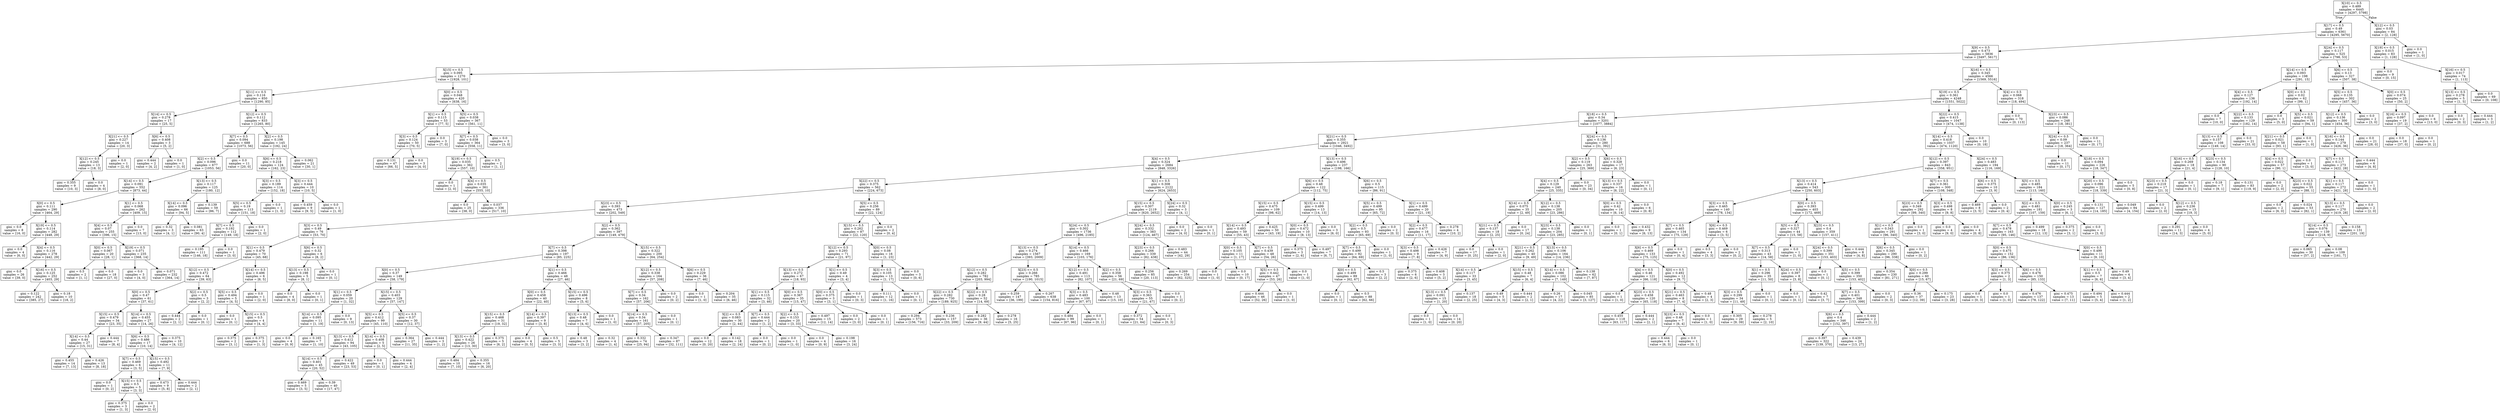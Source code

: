 digraph Tree {
node [shape=box] ;
0 [label="X[10] <= 0.5\ngini = 0.489\nsamples = 6445\nvalue = [4297, 5798]"] ;
1 [label="X[17] <= 0.5\ngini = 0.49\nsamples = 6361\nvalue = [4295, 5670]"] ;
0 -> 1 [labeldistance=2.5, labelangle=45, headlabel="True"] ;
2 [label="X[9] <= 0.5\ngini = 0.473\nsamples = 5836\nvalue = [3497, 5617]"] ;
1 -> 2 ;
3 [label="X[15] <= 0.5\ngini = 0.095\nsamples = 1270\nvalue = [1928, 101]"] ;
2 -> 3 ;
4 [label="X[11] <= 0.5\ngini = 0.116\nsamples = 850\nvalue = [1290, 85]"] ;
3 -> 4 ;
5 [label="X[14] <= 0.5\ngini = 0.278\nsamples = 17\nvalue = [25, 5]"] ;
4 -> 5 ;
6 [label="X[21] <= 0.5\ngini = 0.227\nsamples = 14\nvalue = [20, 3]"] ;
5 -> 6 ;
7 [label="X[12] <= 0.5\ngini = 0.245\nsamples = 13\nvalue = [18, 3]"] ;
6 -> 7 ;
8 [label="gini = 0.355\nsamples = 9\nvalue = [10, 3]"] ;
7 -> 8 ;
9 [label="gini = 0.0\nsamples = 4\nvalue = [8, 0]"] ;
7 -> 9 ;
10 [label="gini = 0.0\nsamples = 1\nvalue = [2, 0]"] ;
6 -> 10 ;
11 [label="X[6] <= 0.5\ngini = 0.408\nsamples = 3\nvalue = [5, 2]"] ;
5 -> 11 ;
12 [label="gini = 0.444\nsamples = 2\nvalue = [4, 2]"] ;
11 -> 12 ;
13 [label="gini = 0.0\nsamples = 1\nvalue = [1, 0]"] ;
11 -> 13 ;
14 [label="X[12] <= 0.5\ngini = 0.112\nsamples = 833\nvalue = [1265, 80]"] ;
4 -> 14 ;
15 [label="X[7] <= 0.5\ngini = 0.094\nsamples = 688\nvalue = [1073, 56]"] ;
14 -> 15 ;
16 [label="X[2] <= 0.5\ngini = 0.096\nsamples = 677\nvalue = [1053, 56]"] ;
15 -> 16 ;
17 [label="X[14] <= 0.5\ngini = 0.091\nsamples = 552\nvalue = [873, 44]"] ;
16 -> 17 ;
18 [label="X[0] <= 0.5\ngini = 0.111\nsamples = 290\nvalue = [464, 29]"] ;
17 -> 18 ;
19 [label="gini = 0.0\nsamples = 8\nvalue = [16, 0]"] ;
18 -> 19 ;
20 [label="X[19] <= 0.5\ngini = 0.114\nsamples = 282\nvalue = [448, 29]"] ;
18 -> 20 ;
21 [label="gini = 0.0\nsamples = 4\nvalue = [6, 0]"] ;
20 -> 21 ;
22 [label="X[4] <= 0.5\ngini = 0.116\nsamples = 278\nvalue = [442, 29]"] ;
20 -> 22 ;
23 [label="gini = 0.0\nsamples = 26\nvalue = [39, 0]"] ;
22 -> 23 ;
24 [label="X[16] <= 0.5\ngini = 0.125\nsamples = 252\nvalue = [403, 29]"] ;
22 -> 24 ;
25 [label="gini = 0.122\nsamples = 242\nvalue = [385, 27]"] ;
24 -> 25 ;
26 [label="gini = 0.18\nsamples = 10\nvalue = [18, 2]"] ;
24 -> 26 ;
27 [label="X[1] <= 0.5\ngini = 0.068\nsamples = 262\nvalue = [409, 15]"] ;
17 -> 27 ;
28 [label="X[4] <= 0.5\ngini = 0.07\nsamples = 255\nvalue = [396, 15]"] ;
27 -> 28 ;
29 [label="X[0] <= 0.5\ngini = 0.067\nsamples = 20\nvalue = [28, 1]"] ;
28 -> 29 ;
30 [label="gini = 0.5\nsamples = 2\nvalue = [1, 1]"] ;
29 -> 30 ;
31 [label="gini = 0.0\nsamples = 18\nvalue = [27, 0]"] ;
29 -> 31 ;
32 [label="X[19] <= 0.5\ngini = 0.071\nsamples = 235\nvalue = [368, 14]"] ;
28 -> 32 ;
33 [label="gini = 0.0\nsamples = 3\nvalue = [4, 0]"] ;
32 -> 33 ;
34 [label="gini = 0.071\nsamples = 232\nvalue = [364, 14]"] ;
32 -> 34 ;
35 [label="gini = 0.0\nsamples = 7\nvalue = [13, 0]"] ;
27 -> 35 ;
36 [label="X[13] <= 0.5\ngini = 0.117\nsamples = 125\nvalue = [180, 12]"] ;
16 -> 36 ;
37 [label="X[14] <= 0.5\ngini = 0.096\nsamples = 66\nvalue = [94, 5]"] ;
36 -> 37 ;
38 [label="gini = 0.32\nsamples = 3\nvalue = [4, 1]"] ;
37 -> 38 ;
39 [label="gini = 0.081\nsamples = 63\nvalue = [90, 4]"] ;
37 -> 39 ;
40 [label="gini = 0.139\nsamples = 59\nvalue = [86, 7]"] ;
36 -> 40 ;
41 [label="gini = 0.0\nsamples = 11\nvalue = [20, 0]"] ;
15 -> 41 ;
42 [label="X[2] <= 0.5\ngini = 0.198\nsamples = 145\nvalue = [192, 24]"] ;
14 -> 42 ;
43 [label="X[6] <= 0.5\ngini = 0.218\nsamples = 124\nvalue = [162, 23]"] ;
42 -> 43 ;
44 [label="X[3] <= 0.5\ngini = 0.189\nsamples = 114\nvalue = [152, 18]"] ;
43 -> 44 ;
45 [label="X[5] <= 0.5\ngini = 0.19\nsamples = 113\nvalue = [151, 18]"] ;
44 -> 45 ;
46 [label="X[7] <= 0.5\ngini = 0.192\nsamples = 112\nvalue = [149, 18]"] ;
45 -> 46 ;
47 [label="gini = 0.195\nsamples = 111\nvalue = [146, 18]"] ;
46 -> 47 ;
48 [label="gini = 0.0\nsamples = 1\nvalue = [3, 0]"] ;
46 -> 48 ;
49 [label="gini = 0.0\nsamples = 1\nvalue = [2, 0]"] ;
45 -> 49 ;
50 [label="gini = 0.0\nsamples = 1\nvalue = [1, 0]"] ;
44 -> 50 ;
51 [label="X[3] <= 0.5\ngini = 0.444\nsamples = 10\nvalue = [10, 5]"] ;
43 -> 51 ;
52 [label="gini = 0.459\nsamples = 9\nvalue = [9, 5]"] ;
51 -> 52 ;
53 [label="gini = 0.0\nsamples = 1\nvalue = [1, 0]"] ;
51 -> 53 ;
54 [label="gini = 0.062\nsamples = 21\nvalue = [30, 1]"] ;
42 -> 54 ;
55 [label="X[0] <= 0.5\ngini = 0.048\nsamples = 420\nvalue = [638, 16]"] ;
3 -> 55 ;
56 [label="X[1] <= 0.5\ngini = 0.115\nsamples = 53\nvalue = [77, 5]"] ;
55 -> 56 ;
57 [label="X[3] <= 0.5\ngini = 0.124\nsamples = 50\nvalue = [70, 5]"] ;
56 -> 57 ;
58 [label="gini = 0.131\nsamples = 47\nvalue = [66, 5]"] ;
57 -> 58 ;
59 [label="gini = 0.0\nsamples = 3\nvalue = [4, 0]"] ;
57 -> 59 ;
60 [label="gini = 0.0\nsamples = 3\nvalue = [7, 0]"] ;
56 -> 60 ;
61 [label="X[5] <= 0.5\ngini = 0.038\nsamples = 367\nvalue = [561, 11]"] ;
55 -> 61 ;
62 [label="X[7] <= 0.5\ngini = 0.038\nsamples = 364\nvalue = [558, 11]"] ;
61 -> 62 ;
63 [label="X[19] <= 0.5\ngini = 0.035\nsamples = 362\nvalue = [557, 10]"] ;
62 -> 63 ;
64 [label="gini = 0.0\nsamples = 1\nvalue = [2, 0]"] ;
63 -> 64 ;
65 [label="X[4] <= 0.5\ngini = 0.035\nsamples = 361\nvalue = [555, 10]"] ;
63 -> 65 ;
66 [label="gini = 0.0\nsamples = 25\nvalue = [38, 0]"] ;
65 -> 66 ;
67 [label="gini = 0.037\nsamples = 336\nvalue = [517, 10]"] ;
65 -> 67 ;
68 [label="gini = 0.5\nsamples = 2\nvalue = [1, 1]"] ;
62 -> 68 ;
69 [label="gini = 0.0\nsamples = 3\nvalue = [3, 0]"] ;
61 -> 69 ;
70 [label="X[16] <= 0.5\ngini = 0.345\nsamples = 4566\nvalue = [1569, 5516]"] ;
2 -> 70 ;
71 [label="X[19] <= 0.5\ngini = 0.361\nsamples = 4248\nvalue = [1551, 5022]"] ;
70 -> 71 ;
72 [label="X[18] <= 0.5\ngini = 0.34\nsamples = 3201\nvalue = [1077, 3884]"] ;
71 -> 72 ;
73 [label="X[21] <= 0.5\ngini = 0.355\nsamples = 2921\nvalue = [1046, 3492]"] ;
72 -> 73 ;
74 [label="X[4] <= 0.5\ngini = 0.324\nsamples = 2684\nvalue = [848, 3326]"] ;
73 -> 74 ;
75 [label="X[22] <= 0.5\ngini = 0.375\nsamples = 562\nvalue = [224, 673]"] ;
74 -> 75 ;
76 [label="X[23] <= 0.5\ngini = 0.393\nsamples = 473\nvalue = [202, 549]"] ;
75 -> 76 ;
77 [label="X[3] <= 0.5\ngini = 0.49\nsamples = 76\nvalue = [53, 70]"] ;
76 -> 77 ;
78 [label="X[1] <= 0.5\ngini = 0.479\nsamples = 70\nvalue = [45, 68]"] ;
77 -> 78 ;
79 [label="X[12] <= 0.5\ngini = 0.472\nsamples = 64\nvalue = [39, 63]"] ;
78 -> 79 ;
80 [label="X[0] <= 0.5\ngini = 0.47\nsamples = 61\nvalue = [37, 61]"] ;
79 -> 80 ;
81 [label="X[15] <= 0.5\ngini = 0.479\nsamples = 34\nvalue = [23, 35]"] ;
80 -> 81 ;
82 [label="X[14] <= 0.5\ngini = 0.44\nsamples = 27\nvalue = [15, 31]"] ;
81 -> 82 ;
83 [label="gini = 0.455\nsamples = 14\nvalue = [7, 13]"] ;
82 -> 83 ;
84 [label="gini = 0.426\nsamples = 13\nvalue = [8, 18]"] ;
82 -> 84 ;
85 [label="gini = 0.444\nsamples = 7\nvalue = [8, 4]"] ;
81 -> 85 ;
86 [label="X[14] <= 0.5\ngini = 0.455\nsamples = 27\nvalue = [14, 26]"] ;
80 -> 86 ;
87 [label="X[6] <= 0.5\ngini = 0.486\nsamples = 17\nvalue = [10, 14]"] ;
86 -> 87 ;
88 [label="X[7] <= 0.5\ngini = 0.469\nsamples = 6\nvalue = [3, 5]"] ;
87 -> 88 ;
89 [label="gini = 0.0\nsamples = 1\nvalue = [0, 2]"] ;
88 -> 89 ;
90 [label="X[15] <= 0.5\ngini = 0.5\nsamples = 5\nvalue = [3, 3]"] ;
88 -> 90 ;
91 [label="gini = 0.375\nsamples = 3\nvalue = [1, 3]"] ;
90 -> 91 ;
92 [label="gini = 0.0\nsamples = 2\nvalue = [2, 0]"] ;
90 -> 92 ;
93 [label="X[15] <= 0.5\ngini = 0.492\nsamples = 11\nvalue = [7, 9]"] ;
87 -> 93 ;
94 [label="gini = 0.473\nsamples = 9\nvalue = [5, 8]"] ;
93 -> 94 ;
95 [label="gini = 0.444\nsamples = 2\nvalue = [2, 1]"] ;
93 -> 95 ;
96 [label="gini = 0.375\nsamples = 10\nvalue = [4, 12]"] ;
86 -> 96 ;
97 [label="X[2] <= 0.5\ngini = 0.5\nsamples = 3\nvalue = [2, 2]"] ;
79 -> 97 ;
98 [label="gini = 0.444\nsamples = 2\nvalue = [2, 1]"] ;
97 -> 98 ;
99 [label="gini = 0.0\nsamples = 1\nvalue = [0, 1]"] ;
97 -> 99 ;
100 [label="X[14] <= 0.5\ngini = 0.496\nsamples = 6\nvalue = [6, 5]"] ;
78 -> 100 ;
101 [label="X[5] <= 0.5\ngini = 0.494\nsamples = 5\nvalue = [4, 5]"] ;
100 -> 101 ;
102 [label="gini = 0.0\nsamples = 1\nvalue = [0, 1]"] ;
101 -> 102 ;
103 [label="X[15] <= 0.5\ngini = 0.5\nsamples = 4\nvalue = [4, 4]"] ;
101 -> 103 ;
104 [label="gini = 0.375\nsamples = 2\nvalue = [3, 1]"] ;
103 -> 104 ;
105 [label="gini = 0.375\nsamples = 2\nvalue = [1, 3]"] ;
103 -> 105 ;
106 [label="gini = 0.0\nsamples = 1\nvalue = [2, 0]"] ;
100 -> 106 ;
107 [label="X[6] <= 0.5\ngini = 0.32\nsamples = 6\nvalue = [8, 2]"] ;
77 -> 107 ;
108 [label="X[13] <= 0.5\ngini = 0.198\nsamples = 5\nvalue = [8, 1]"] ;
107 -> 108 ;
109 [label="gini = 0.0\nsamples = 4\nvalue = [8, 0]"] ;
108 -> 109 ;
110 [label="gini = 0.0\nsamples = 1\nvalue = [0, 1]"] ;
108 -> 110 ;
111 [label="gini = 0.0\nsamples = 1\nvalue = [0, 1]"] ;
107 -> 111 ;
112 [label="X[2] <= 0.5\ngini = 0.362\nsamples = 397\nvalue = [149, 479]"] ;
76 -> 112 ;
113 [label="X[7] <= 0.5\ngini = 0.398\nsamples = 197\nvalue = [85, 225]"] ;
112 -> 113 ;
114 [label="X[0] <= 0.5\ngini = 0.37\nsamples = 149\nvalue = [58, 179]"] ;
113 -> 114 ;
115 [label="X[1] <= 0.5\ngini = 0.059\nsamples = 20\nvalue = [1, 32]"] ;
114 -> 115 ;
116 [label="X[14] <= 0.5\ngini = 0.095\nsamples = 11\nvalue = [1, 19]"] ;
115 -> 116 ;
117 [label="gini = 0.0\nsamples = 4\nvalue = [0, 9]"] ;
116 -> 117 ;
118 [label="gini = 0.165\nsamples = 7\nvalue = [1, 10]"] ;
116 -> 118 ;
119 [label="gini = 0.0\nsamples = 9\nvalue = [0, 13]"] ;
115 -> 119 ;
120 [label="X[15] <= 0.5\ngini = 0.403\nsamples = 129\nvalue = [57, 147]"] ;
114 -> 120 ;
121 [label="X[5] <= 0.5\ngini = 0.412\nsamples = 99\nvalue = [45, 110]"] ;
120 -> 121 ;
122 [label="X[13] <= 0.5\ngini = 0.412\nsamples = 94\nvalue = [43, 105]"] ;
121 -> 122 ;
123 [label="X[14] <= 0.5\ngini = 0.401\nsamples = 45\nvalue = [20, 52]"] ;
122 -> 123 ;
124 [label="gini = 0.469\nsamples = 5\nvalue = [3, 5]"] ;
123 -> 124 ;
125 [label="gini = 0.39\nsamples = 40\nvalue = [17, 47]"] ;
123 -> 125 ;
126 [label="gini = 0.422\nsamples = 49\nvalue = [23, 53]"] ;
122 -> 126 ;
127 [label="X[14] <= 0.5\ngini = 0.408\nsamples = 5\nvalue = [2, 5]"] ;
121 -> 127 ;
128 [label="gini = 0.0\nsamples = 1\nvalue = [0, 1]"] ;
127 -> 128 ;
129 [label="gini = 0.444\nsamples = 4\nvalue = [2, 4]"] ;
127 -> 129 ;
130 [label="X[5] <= 0.5\ngini = 0.37\nsamples = 30\nvalue = [12, 37]"] ;
120 -> 130 ;
131 [label="gini = 0.364\nsamples = 27\nvalue = [11, 35]"] ;
130 -> 131 ;
132 [label="gini = 0.444\nsamples = 3\nvalue = [1, 2]"] ;
130 -> 132 ;
133 [label="X[1] <= 0.5\ngini = 0.466\nsamples = 48\nvalue = [27, 46]"] ;
113 -> 133 ;
134 [label="X[0] <= 0.5\ngini = 0.458\nsamples = 40\nvalue = [22, 40]"] ;
133 -> 134 ;
135 [label="X[15] <= 0.5\ngini = 0.468\nsamples = 31\nvalue = [19, 32]"] ;
134 -> 135 ;
136 [label="X[13] <= 0.5\ngini = 0.422\nsamples = 26\nvalue = [13, 30]"] ;
135 -> 136 ;
137 [label="gini = 0.484\nsamples = 10\nvalue = [7, 10]"] ;
136 -> 137 ;
138 [label="gini = 0.355\nsamples = 16\nvalue = [6, 20]"] ;
136 -> 138 ;
139 [label="gini = 0.375\nsamples = 5\nvalue = [6, 2]"] ;
135 -> 139 ;
140 [label="X[14] <= 0.5\ngini = 0.397\nsamples = 9\nvalue = [3, 8]"] ;
134 -> 140 ;
141 [label="gini = 0.0\nsamples = 4\nvalue = [0, 5]"] ;
140 -> 141 ;
142 [label="gini = 0.5\nsamples = 5\nvalue = [3, 3]"] ;
140 -> 142 ;
143 [label="X[15] <= 0.5\ngini = 0.496\nsamples = 8\nvalue = [5, 6]"] ;
133 -> 143 ;
144 [label="X[13] <= 0.5\ngini = 0.48\nsamples = 7\nvalue = [4, 6]"] ;
143 -> 144 ;
145 [label="gini = 0.48\nsamples = 3\nvalue = [3, 2]"] ;
144 -> 145 ;
146 [label="gini = 0.32\nsamples = 4\nvalue = [1, 4]"] ;
144 -> 146 ;
147 [label="gini = 0.0\nsamples = 1\nvalue = [1, 0]"] ;
143 -> 147 ;
148 [label="X[15] <= 0.5\ngini = 0.322\nsamples = 200\nvalue = [64, 254]"] ;
112 -> 148 ;
149 [label="X[12] <= 0.5\ngini = 0.338\nsamples = 164\nvalue = [57, 208]"] ;
148 -> 149 ;
150 [label="X[7] <= 0.5\ngini = 0.34\nsamples = 162\nvalue = [57, 206]"] ;
149 -> 150 ;
151 [label="X[14] <= 0.5\ngini = 0.34\nsamples = 161\nvalue = [57, 205]"] ;
150 -> 151 ;
152 [label="gini = 0.332\nsamples = 74\nvalue = [25, 94]"] ;
151 -> 152 ;
153 [label="gini = 0.347\nsamples = 87\nvalue = [32, 111]"] ;
151 -> 153 ;
154 [label="gini = 0.0\nsamples = 1\nvalue = [0, 1]"] ;
150 -> 154 ;
155 [label="gini = 0.0\nsamples = 2\nvalue = [0, 2]"] ;
149 -> 155 ;
156 [label="X[6] <= 0.5\ngini = 0.229\nsamples = 36\nvalue = [7, 46]"] ;
148 -> 156 ;
157 [label="gini = 0.0\nsamples = 1\nvalue = [1, 0]"] ;
156 -> 157 ;
158 [label="gini = 0.204\nsamples = 35\nvalue = [6, 46]"] ;
156 -> 158 ;
159 [label="X[5] <= 0.5\ngini = 0.256\nsamples = 89\nvalue = [22, 124]"] ;
75 -> 159 ;
160 [label="X[15] <= 0.5\ngini = 0.262\nsamples = 87\nvalue = [22, 120]"] ;
159 -> 160 ;
161 [label="X[12] <= 0.5\ngini = 0.293\nsamples = 71\nvalue = [21, 97]"] ;
160 -> 161 ;
162 [label="X[13] <= 0.5\ngini = 0.272\nsamples = 67\nvalue = [18, 93]"] ;
161 -> 162 ;
163 [label="X[1] <= 0.5\ngini = 0.115\nsamples = 32\nvalue = [3, 46]"] ;
162 -> 163 ;
164 [label="X[2] <= 0.5\ngini = 0.083\nsamples = 30\nvalue = [2, 44]"] ;
163 -> 164 ;
165 [label="gini = 0.0\nsamples = 12\nvalue = [0, 20]"] ;
164 -> 165 ;
166 [label="gini = 0.142\nsamples = 18\nvalue = [2, 24]"] ;
164 -> 166 ;
167 [label="X[7] <= 0.5\ngini = 0.444\nsamples = 2\nvalue = [1, 2]"] ;
163 -> 167 ;
168 [label="gini = 0.0\nsamples = 1\nvalue = [0, 2]"] ;
167 -> 168 ;
169 [label="gini = 0.0\nsamples = 1\nvalue = [1, 0]"] ;
167 -> 169 ;
170 [label="X[0] <= 0.5\ngini = 0.367\nsamples = 35\nvalue = [15, 47]"] ;
162 -> 170 ;
171 [label="X[2] <= 0.5\ngini = 0.153\nsamples = 20\nvalue = [3, 33]"] ;
170 -> 171 ;
172 [label="gini = 0.0\nsamples = 4\nvalue = [0, 9]"] ;
171 -> 172 ;
173 [label="gini = 0.198\nsamples = 16\nvalue = [3, 24]"] ;
171 -> 173 ;
174 [label="gini = 0.497\nsamples = 15\nvalue = [12, 14]"] ;
170 -> 174 ;
175 [label="X[1] <= 0.5\ngini = 0.49\nsamples = 4\nvalue = [3, 4]"] ;
161 -> 175 ;
176 [label="X[0] <= 0.5\ngini = 0.375\nsamples = 3\nvalue = [3, 1]"] ;
175 -> 176 ;
177 [label="gini = 0.0\nsamples = 2\nvalue = [3, 0]"] ;
176 -> 177 ;
178 [label="gini = 0.0\nsamples = 1\nvalue = [0, 1]"] ;
176 -> 178 ;
179 [label="gini = 0.0\nsamples = 1\nvalue = [0, 3]"] ;
175 -> 179 ;
180 [label="X[0] <= 0.5\ngini = 0.08\nsamples = 16\nvalue = [1, 23]"] ;
160 -> 180 ;
181 [label="X[3] <= 0.5\ngini = 0.105\nsamples = 13\nvalue = [1, 17]"] ;
180 -> 181 ;
182 [label="gini = 0.111\nsamples = 12\nvalue = [1, 16]"] ;
181 -> 182 ;
183 [label="gini = 0.0\nsamples = 1\nvalue = [0, 1]"] ;
181 -> 183 ;
184 [label="gini = 0.0\nsamples = 3\nvalue = [0, 6]"] ;
180 -> 184 ;
185 [label="gini = 0.0\nsamples = 2\nvalue = [0, 4]"] ;
159 -> 185 ;
186 [label="X[1] <= 0.5\ngini = 0.308\nsamples = 2122\nvalue = [624, 2653]"] ;
74 -> 186 ;
187 [label="X[15] <= 0.5\ngini = 0.307\nsamples = 2119\nvalue = [620, 2652]"] ;
186 -> 187 ;
188 [label="X[24] <= 0.5\ngini = 0.302\nsamples = 1736\nvalue = [496, 2185]"] ;
187 -> 188 ;
189 [label="X[13] <= 0.5\ngini = 0.274\nsamples = 1567\nvalue = [393, 2009]"] ;
188 -> 189 ;
190 [label="X[12] <= 0.5\ngini = 0.282\nsamples = 782\nvalue = [203, 994]"] ;
189 -> 190 ;
191 [label="X[22] <= 0.5\ngini = 0.282\nsamples = 730\nvalue = [189, 925]"] ;
190 -> 191 ;
192 [label="gini = 0.294\nsamples = 573\nvalue = [156, 716]"] ;
191 -> 192 ;
193 [label="gini = 0.236\nsamples = 157\nvalue = [33, 209]"] ;
191 -> 193 ;
194 [label="X[22] <= 0.5\ngini = 0.28\nsamples = 52\nvalue = [14, 69]"] ;
190 -> 194 ;
195 [label="gini = 0.282\nsamples = 36\nvalue = [9, 44]"] ;
194 -> 195 ;
196 [label="gini = 0.278\nsamples = 16\nvalue = [5, 25]"] ;
194 -> 196 ;
197 [label="X[23] <= 0.5\ngini = 0.266\nsamples = 785\nvalue = [190, 1015]"] ;
189 -> 197 ;
198 [label="gini = 0.259\nsamples = 147\nvalue = [36, 199]"] ;
197 -> 198 ;
199 [label="gini = 0.267\nsamples = 638\nvalue = [154, 816]"] ;
197 -> 199 ;
200 [label="X[14] <= 0.5\ngini = 0.466\nsamples = 169\nvalue = [103, 176]"] ;
188 -> 200 ;
201 [label="X[12] <= 0.5\ngini = 0.491\nsamples = 113\nvalue = [82, 107]"] ;
200 -> 201 ;
202 [label="X[3] <= 0.5\ngini = 0.483\nsamples = 100\nvalue = [67, 97]"] ;
201 -> 202 ;
203 [label="gini = 0.484\nsamples = 99\nvalue = [67, 96]"] ;
202 -> 203 ;
204 [label="gini = 0.0\nsamples = 1\nvalue = [0, 1]"] ;
202 -> 204 ;
205 [label="gini = 0.48\nsamples = 13\nvalue = [15, 10]"] ;
201 -> 205 ;
206 [label="X[2] <= 0.5\ngini = 0.358\nsamples = 56\nvalue = [21, 69]"] ;
200 -> 206 ;
207 [label="X[3] <= 0.5\ngini = 0.363\nsamples = 55\nvalue = [21, 67]"] ;
206 -> 207 ;
208 [label="gini = 0.372\nsamples = 54\nvalue = [21, 64]"] ;
207 -> 208 ;
209 [label="gini = 0.0\nsamples = 1\nvalue = [0, 3]"] ;
207 -> 209 ;
210 [label="gini = 0.0\nsamples = 1\nvalue = [0, 2]"] ;
206 -> 210 ;
211 [label="X[24] <= 0.5\ngini = 0.332\nsamples = 383\nvalue = [124, 467]"] ;
187 -> 211 ;
212 [label="X[23] <= 0.5\ngini = 0.266\nsamples = 339\nvalue = [82, 438]"] ;
211 -> 212 ;
213 [label="gini = 0.256\nsamples = 85\nvalue = [20, 113]"] ;
212 -> 213 ;
214 [label="gini = 0.269\nsamples = 254\nvalue = [62, 325]"] ;
212 -> 214 ;
215 [label="gini = 0.483\nsamples = 44\nvalue = [42, 29]"] ;
211 -> 215 ;
216 [label="X[24] <= 0.5\ngini = 0.32\nsamples = 3\nvalue = [4, 1]"] ;
186 -> 216 ;
217 [label="gini = 0.0\nsamples = 2\nvalue = [4, 0]"] ;
216 -> 217 ;
218 [label="gini = 0.0\nsamples = 1\nvalue = [0, 1]"] ;
216 -> 218 ;
219 [label="X[13] <= 0.5\ngini = 0.496\nsamples = 237\nvalue = [198, 166]"] ;
73 -> 219 ;
220 [label="X[6] <= 0.5\ngini = 0.48\nsamples = 122\nvalue = [112, 75]"] ;
219 -> 220 ;
221 [label="X[15] <= 0.5\ngini = 0.475\nsamples = 109\nvalue = [98, 62]"] ;
220 -> 221 ;
222 [label="X[14] <= 0.5\ngini = 0.493\nsamples = 59\nvalue = [55, 43]"] ;
221 -> 222 ;
223 [label="X[0] <= 0.5\ngini = 0.105\nsamples = 11\nvalue = [1, 17]"] ;
222 -> 223 ;
224 [label="gini = 0.0\nsamples = 1\nvalue = [1, 0]"] ;
223 -> 224 ;
225 [label="gini = 0.0\nsamples = 10\nvalue = [0, 17]"] ;
223 -> 225 ;
226 [label="X[7] <= 0.5\ngini = 0.439\nsamples = 48\nvalue = [54, 26]"] ;
222 -> 226 ;
227 [label="X[5] <= 0.5\ngini = 0.442\nsamples = 47\nvalue = [53, 26]"] ;
226 -> 227 ;
228 [label="gini = 0.444\nsamples = 46\nvalue = [52, 26]"] ;
227 -> 228 ;
229 [label="gini = 0.0\nsamples = 1\nvalue = [1, 0]"] ;
227 -> 229 ;
230 [label="gini = 0.0\nsamples = 1\nvalue = [1, 0]"] ;
226 -> 230 ;
231 [label="gini = 0.425\nsamples = 50\nvalue = [43, 19]"] ;
221 -> 231 ;
232 [label="X[15] <= 0.5\ngini = 0.499\nsamples = 13\nvalue = [14, 13]"] ;
220 -> 232 ;
233 [label="X[0] <= 0.5\ngini = 0.472\nsamples = 10\nvalue = [8, 13]"] ;
232 -> 233 ;
234 [label="gini = 0.375\nsamples = 3\nvalue = [2, 6]"] ;
233 -> 234 ;
235 [label="gini = 0.497\nsamples = 7\nvalue = [6, 7]"] ;
233 -> 235 ;
236 [label="gini = 0.0\nsamples = 3\nvalue = [6, 0]"] ;
232 -> 236 ;
237 [label="X[6] <= 0.5\ngini = 0.5\nsamples = 115\nvalue = [86, 91]"] ;
219 -> 237 ;
238 [label="X[5] <= 0.5\ngini = 0.499\nsamples = 95\nvalue = [65, 72]"] ;
237 -> 238 ;
239 [label="X[2] <= 0.5\ngini = 0.5\nsamples = 93\nvalue = [65, 69]"] ;
238 -> 239 ;
240 [label="X[7] <= 0.5\ngini = 0.499\nsamples = 92\nvalue = [64, 69]"] ;
239 -> 240 ;
241 [label="X[0] <= 0.5\ngini = 0.499\nsamples = 89\nvalue = [62, 67]"] ;
240 -> 241 ;
242 [label="gini = 0.0\nsamples = 1\nvalue = [0, 1]"] ;
241 -> 242 ;
243 [label="gini = 0.5\nsamples = 88\nvalue = [62, 66]"] ;
241 -> 243 ;
244 [label="gini = 0.5\nsamples = 3\nvalue = [2, 2]"] ;
240 -> 244 ;
245 [label="gini = 0.0\nsamples = 1\nvalue = [1, 0]"] ;
239 -> 245 ;
246 [label="gini = 0.0\nsamples = 2\nvalue = [0, 3]"] ;
238 -> 246 ;
247 [label="X[1] <= 0.5\ngini = 0.499\nsamples = 20\nvalue = [21, 19]"] ;
237 -> 247 ;
248 [label="X[2] <= 0.5\ngini = 0.477\nsamples = 16\nvalue = [11, 17]"] ;
247 -> 248 ;
249 [label="X[3] <= 0.5\ngini = 0.498\nsamples = 9\nvalue = [7, 8]"] ;
248 -> 249 ;
250 [label="gini = 0.375\nsamples = 6\nvalue = [2, 6]"] ;
249 -> 250 ;
251 [label="gini = 0.408\nsamples = 3\nvalue = [5, 2]"] ;
249 -> 251 ;
252 [label="gini = 0.426\nsamples = 7\nvalue = [4, 9]"] ;
248 -> 252 ;
253 [label="gini = 0.278\nsamples = 4\nvalue = [10, 2]"] ;
247 -> 253 ;
254 [label="X[24] <= 0.5\ngini = 0.136\nsamples = 280\nvalue = [31, 392]"] ;
72 -> 254 ;
255 [label="X[2] <= 0.5\ngini = 0.119\nsamples = 263\nvalue = [25, 369]"] ;
254 -> 255 ;
256 [label="X[4] <= 0.5\ngini = 0.129\nsamples = 240\nvalue = [25, 335]"] ;
255 -> 256 ;
257 [label="X[14] <= 0.5\ngini = 0.075\nsamples = 35\nvalue = [2, 49]"] ;
256 -> 257 ;
258 [label="X[21] <= 0.5\ngini = 0.137\nsamples = 18\nvalue = [2, 25]"] ;
257 -> 258 ;
259 [label="gini = 0.0\nsamples = 17\nvalue = [0, 25]"] ;
258 -> 259 ;
260 [label="gini = 0.0\nsamples = 1\nvalue = [2, 0]"] ;
258 -> 260 ;
261 [label="gini = 0.0\nsamples = 17\nvalue = [0, 24]"] ;
257 -> 261 ;
262 [label="X[12] <= 0.5\ngini = 0.138\nsamples = 205\nvalue = [23, 286]"] ;
256 -> 262 ;
263 [label="X[23] <= 0.5\ngini = 0.138\nsamples = 204\nvalue = [23, 285]"] ;
262 -> 263 ;
264 [label="X[21] <= 0.5\ngini = 0.262\nsamples = 40\nvalue = [9, 49]"] ;
263 -> 264 ;
265 [label="X[14] <= 0.5\ngini = 0.117\nsamples = 33\nvalue = [3, 45]"] ;
264 -> 265 ;
266 [label="X[13] <= 0.5\ngini = 0.091\nsamples = 15\nvalue = [1, 20]"] ;
265 -> 266 ;
267 [label="gini = 0.0\nsamples = 1\nvalue = [1, 0]"] ;
266 -> 267 ;
268 [label="gini = 0.0\nsamples = 14\nvalue = [0, 20]"] ;
266 -> 268 ;
269 [label="gini = 0.137\nsamples = 18\nvalue = [2, 25]"] ;
265 -> 269 ;
270 [label="X[15] <= 0.5\ngini = 0.48\nsamples = 7\nvalue = [6, 4]"] ;
264 -> 270 ;
271 [label="gini = 0.49\nsamples = 5\nvalue = [4, 3]"] ;
270 -> 271 ;
272 [label="gini = 0.444\nsamples = 2\nvalue = [2, 1]"] ;
270 -> 272 ;
273 [label="X[13] <= 0.5\ngini = 0.106\nsamples = 164\nvalue = [14, 236]"] ;
263 -> 273 ;
274 [label="X[14] <= 0.5\ngini = 0.086\nsamples = 102\nvalue = [7, 149]"] ;
273 -> 274 ;
275 [label="gini = 0.26\nsamples = 17\nvalue = [4, 22]"] ;
274 -> 275 ;
276 [label="gini = 0.045\nsamples = 85\nvalue = [3, 127]"] ;
274 -> 276 ;
277 [label="gini = 0.138\nsamples = 62\nvalue = [7, 87]"] ;
273 -> 277 ;
278 [label="gini = 0.0\nsamples = 1\nvalue = [0, 1]"] ;
262 -> 278 ;
279 [label="gini = 0.0\nsamples = 23\nvalue = [0, 34]"] ;
255 -> 279 ;
280 [label="X[6] <= 0.5\ngini = 0.328\nsamples = 17\nvalue = [6, 23]"] ;
254 -> 280 ;
281 [label="X[13] <= 0.5\ngini = 0.337\nsamples = 16\nvalue = [6, 22]"] ;
280 -> 281 ;
282 [label="X[0] <= 0.5\ngini = 0.42\nsamples = 10\nvalue = [6, 14]"] ;
281 -> 282 ;
283 [label="gini = 0.0\nsamples = 1\nvalue = [0, 1]"] ;
282 -> 283 ;
284 [label="gini = 0.432\nsamples = 9\nvalue = [6, 13]"] ;
282 -> 284 ;
285 [label="gini = 0.0\nsamples = 6\nvalue = [0, 8]"] ;
281 -> 285 ;
286 [label="gini = 0.0\nsamples = 1\nvalue = [0, 1]"] ;
280 -> 286 ;
287 [label="X[22] <= 0.5\ngini = 0.415\nsamples = 1047\nvalue = [474, 1138]"] ;
71 -> 287 ;
288 [label="X[14] <= 0.5\ngini = 0.418\nsamples = 1037\nvalue = [474, 1120]"] ;
287 -> 288 ;
289 [label="X[12] <= 0.5\ngini = 0.397\nsamples = 843\nvalue = [358, 951]"] ;
288 -> 289 ;
290 [label="X[13] <= 0.5\ngini = 0.414\nsamples = 543\nvalue = [250, 603]"] ;
289 -> 290 ;
291 [label="X[3] <= 0.5\ngini = 0.465\nsamples = 140\nvalue = [78, 134]"] ;
290 -> 291 ;
292 [label="X[7] <= 0.5\ngini = 0.465\nsamples = 134\nvalue = [75, 129]"] ;
291 -> 292 ;
293 [label="X[6] <= 0.5\ngini = 0.469\nsamples = 133\nvalue = [75, 125]"] ;
292 -> 293 ;
294 [label="X[4] <= 0.5\ngini = 0.46\nsamples = 121\nvalue = [66, 118]"] ;
293 -> 294 ;
295 [label="gini = 0.0\nsamples = 1\nvalue = [1, 0]"] ;
294 -> 295 ;
296 [label="X[23] <= 0.5\ngini = 0.458\nsamples = 120\nvalue = [65, 118]"] ;
294 -> 296 ;
297 [label="gini = 0.455\nsamples = 118\nvalue = [63, 117]"] ;
296 -> 297 ;
298 [label="gini = 0.444\nsamples = 2\nvalue = [2, 1]"] ;
296 -> 298 ;
299 [label="X[0] <= 0.5\ngini = 0.492\nsamples = 12\nvalue = [9, 7]"] ;
293 -> 299 ;
300 [label="X[21] <= 0.5\ngini = 0.463\nsamples = 8\nvalue = [7, 4]"] ;
299 -> 300 ;
301 [label="X[23] <= 0.5\ngini = 0.48\nsamples = 7\nvalue = [6, 4]"] ;
300 -> 301 ;
302 [label="gini = 0.444\nsamples = 6\nvalue = [6, 3]"] ;
301 -> 302 ;
303 [label="gini = 0.0\nsamples = 1\nvalue = [0, 1]"] ;
301 -> 303 ;
304 [label="gini = 0.0\nsamples = 1\nvalue = [1, 0]"] ;
300 -> 304 ;
305 [label="gini = 0.48\nsamples = 4\nvalue = [2, 3]"] ;
299 -> 305 ;
306 [label="gini = 0.0\nsamples = 1\nvalue = [0, 4]"] ;
292 -> 306 ;
307 [label="X[6] <= 0.5\ngini = 0.469\nsamples = 6\nvalue = [3, 5]"] ;
291 -> 307 ;
308 [label="gini = 0.5\nsamples = 4\nvalue = [3, 3]"] ;
307 -> 308 ;
309 [label="gini = 0.0\nsamples = 2\nvalue = [0, 2]"] ;
307 -> 309 ;
310 [label="X[0] <= 0.5\ngini = 0.393\nsamples = 403\nvalue = [172, 469]"] ;
290 -> 310 ;
311 [label="X[5] <= 0.5\ngini = 0.327\nsamples = 44\nvalue = [15, 58]"] ;
310 -> 311 ;
312 [label="X[7] <= 0.5\ngini = 0.313\nsamples = 43\nvalue = [14, 58]"] ;
311 -> 312 ;
313 [label="X[1] <= 0.5\ngini = 0.296\nsamples = 35\nvalue = [11, 50]"] ;
312 -> 313 ;
314 [label="X[3] <= 0.5\ngini = 0.299\nsamples = 34\nvalue = [11, 49]"] ;
313 -> 314 ;
315 [label="gini = 0.305\nsamples = 29\nvalue = [9, 39]"] ;
314 -> 315 ;
316 [label="gini = 0.278\nsamples = 5\nvalue = [2, 10]"] ;
314 -> 316 ;
317 [label="gini = 0.0\nsamples = 1\nvalue = [0, 1]"] ;
313 -> 317 ;
318 [label="X[24] <= 0.5\ngini = 0.397\nsamples = 8\nvalue = [3, 8]"] ;
312 -> 318 ;
319 [label="gini = 0.0\nsamples = 1\nvalue = [0, 1]"] ;
318 -> 319 ;
320 [label="gini = 0.42\nsamples = 7\nvalue = [3, 7]"] ;
318 -> 320 ;
321 [label="gini = 0.0\nsamples = 1\nvalue = [1, 0]"] ;
311 -> 321 ;
322 [label="X[23] <= 0.5\ngini = 0.4\nsamples = 359\nvalue = [157, 411]"] ;
310 -> 322 ;
323 [label="X[24] <= 0.5\ngini = 0.399\nsamples = 351\nvalue = [153, 403]"] ;
322 -> 323 ;
324 [label="gini = 0.0\nsamples = 1\nvalue = [0, 1]"] ;
323 -> 324 ;
325 [label="X[5] <= 0.5\ngini = 0.399\nsamples = 350\nvalue = [153, 402]"] ;
323 -> 325 ;
326 [label="X[7] <= 0.5\ngini = 0.401\nsamples = 348\nvalue = [153, 399]"] ;
325 -> 326 ;
327 [label="X[6] <= 0.5\ngini = 0.4\nsamples = 346\nvalue = [152, 397]"] ;
326 -> 327 ;
328 [label="gini = 0.397\nsamples = 322\nvalue = [139, 370]"] ;
327 -> 328 ;
329 [label="gini = 0.439\nsamples = 24\nvalue = [13, 27]"] ;
327 -> 329 ;
330 [label="gini = 0.444\nsamples = 2\nvalue = [1, 2]"] ;
326 -> 330 ;
331 [label="gini = 0.0\nsamples = 2\nvalue = [0, 3]"] ;
325 -> 331 ;
332 [label="gini = 0.444\nsamples = 8\nvalue = [4, 8]"] ;
322 -> 332 ;
333 [label="X[7] <= 0.5\ngini = 0.361\nsamples = 300\nvalue = [108, 348]"] ;
289 -> 333 ;
334 [label="X[23] <= 0.5\ngini = 0.349\nsamples = 292\nvalue = [99, 340]"] ;
333 -> 334 ;
335 [label="X[1] <= 0.5\ngini = 0.343\nsamples = 291\nvalue = [96, 340]"] ;
334 -> 335 ;
336 [label="X[6] <= 0.5\ngini = 0.345\nsamples = 290\nvalue = [96, 338]"] ;
335 -> 336 ;
337 [label="gini = 0.354\nsamples = 230\nvalue = [81, 271]"] ;
336 -> 337 ;
338 [label="X[0] <= 0.5\ngini = 0.299\nsamples = 60\nvalue = [15, 67]"] ;
336 -> 338 ;
339 [label="gini = 0.36\nsamples = 37\nvalue = [12, 39]"] ;
338 -> 339 ;
340 [label="gini = 0.175\nsamples = 23\nvalue = [3, 28]"] ;
338 -> 340 ;
341 [label="gini = 0.0\nsamples = 1\nvalue = [0, 2]"] ;
335 -> 341 ;
342 [label="gini = 0.0\nsamples = 1\nvalue = [3, 0]"] ;
334 -> 342 ;
343 [label="X[3] <= 0.5\ngini = 0.498\nsamples = 8\nvalue = [9, 8]"] ;
333 -> 343 ;
344 [label="gini = 0.0\nsamples = 4\nvalue = [9, 0]"] ;
343 -> 344 ;
345 [label="gini = 0.0\nsamples = 4\nvalue = [0, 8]"] ;
343 -> 345 ;
346 [label="X[24] <= 0.5\ngini = 0.483\nsamples = 194\nvalue = [116, 169]"] ;
288 -> 346 ;
347 [label="X[6] <= 0.5\ngini = 0.375\nsamples = 10\nvalue = [3, 9]"] ;
346 -> 347 ;
348 [label="gini = 0.469\nsamples = 8\nvalue = [3, 5]"] ;
347 -> 348 ;
349 [label="gini = 0.0\nsamples = 2\nvalue = [0, 4]"] ;
347 -> 349 ;
350 [label="X[5] <= 0.5\ngini = 0.485\nsamples = 184\nvalue = [113, 160]"] ;
346 -> 350 ;
351 [label="X[2] <= 0.5\ngini = 0.481\nsamples = 181\nvalue = [107, 159]"] ;
350 -> 351 ;
352 [label="X[7] <= 0.5\ngini = 0.478\nsamples = 163\nvalue = [95, 146]"] ;
351 -> 352 ;
353 [label="X[0] <= 0.5\ngini = 0.475\nsamples = 152\nvalue = [86, 136]"] ;
352 -> 353 ;
354 [label="X[3] <= 0.5\ngini = 0.375\nsamples = 2\nvalue = [1, 3]"] ;
353 -> 354 ;
355 [label="gini = 0.0\nsamples = 1\nvalue = [0, 3]"] ;
354 -> 355 ;
356 [label="gini = 0.0\nsamples = 1\nvalue = [1, 0]"] ;
354 -> 356 ;
357 [label="X[6] <= 0.5\ngini = 0.476\nsamples = 150\nvalue = [85, 133]"] ;
353 -> 357 ;
358 [label="gini = 0.476\nsamples = 137\nvalue = [78, 122]"] ;
357 -> 358 ;
359 [label="gini = 0.475\nsamples = 13\nvalue = [7, 11]"] ;
357 -> 359 ;
360 [label="X[0] <= 0.5\ngini = 0.499\nsamples = 11\nvalue = [9, 10]"] ;
352 -> 360 ;
361 [label="X[1] <= 0.5\ngini = 0.5\nsamples = 7\nvalue = [6, 6]"] ;
360 -> 361 ;
362 [label="gini = 0.494\nsamples = 5\nvalue = [5, 4]"] ;
361 -> 362 ;
363 [label="gini = 0.444\nsamples = 2\nvalue = [1, 2]"] ;
361 -> 363 ;
364 [label="gini = 0.49\nsamples = 4\nvalue = [3, 4]"] ;
360 -> 364 ;
365 [label="gini = 0.499\nsamples = 18\nvalue = [12, 13]"] ;
351 -> 365 ;
366 [label="X[0] <= 0.5\ngini = 0.245\nsamples = 3\nvalue = [6, 1]"] ;
350 -> 366 ;
367 [label="gini = 0.375\nsamples = 2\nvalue = [3, 1]"] ;
366 -> 367 ;
368 [label="gini = 0.0\nsamples = 1\nvalue = [3, 0]"] ;
366 -> 368 ;
369 [label="gini = 0.0\nsamples = 10\nvalue = [0, 18]"] ;
287 -> 369 ;
370 [label="X[4] <= 0.5\ngini = 0.068\nsamples = 318\nvalue = [18, 494]"] ;
70 -> 370 ;
371 [label="gini = 0.0\nsamples = 70\nvalue = [0, 113]"] ;
370 -> 371 ;
372 [label="X[23] <= 0.5\ngini = 0.086\nsamples = 248\nvalue = [18, 381]"] ;
370 -> 372 ;
373 [label="X[24] <= 0.5\ngini = 0.09\nsamples = 237\nvalue = [18, 364]"] ;
372 -> 373 ;
374 [label="gini = 0.0\nsamples = 11\nvalue = [0, 17]"] ;
373 -> 374 ;
375 [label="X[18] <= 0.5\ngini = 0.094\nsamples = 226\nvalue = [18, 347]"] ;
373 -> 375 ;
376 [label="X[20] <= 0.5\ngini = 0.096\nsamples = 221\nvalue = [18, 339]"] ;
375 -> 376 ;
377 [label="gini = 0.131\nsamples = 127\nvalue = [14, 185]"] ;
376 -> 377 ;
378 [label="gini = 0.049\nsamples = 94\nvalue = [4, 154]"] ;
376 -> 378 ;
379 [label="gini = 0.0\nsamples = 5\nvalue = [0, 8]"] ;
375 -> 379 ;
380 [label="gini = 0.0\nsamples = 11\nvalue = [0, 17]"] ;
372 -> 380 ;
381 [label="X[24] <= 0.5\ngini = 0.117\nsamples = 525\nvalue = [798, 53]"] ;
1 -> 381 ;
382 [label="X[14] <= 0.5\ngini = 0.093\nsamples = 198\nvalue = [291, 15]"] ;
381 -> 382 ;
383 [label="X[4] <= 0.5\ngini = 0.127\nsamples = 136\nvalue = [192, 14]"] ;
382 -> 383 ;
384 [label="gini = 0.0\nsamples = 7\nvalue = [10, 0]"] ;
383 -> 384 ;
385 [label="X[22] <= 0.5\ngini = 0.133\nsamples = 129\nvalue = [182, 14]"] ;
383 -> 385 ;
386 [label="X[13] <= 0.5\ngini = 0.157\nsamples = 108\nvalue = [149, 14]"] ;
385 -> 386 ;
387 [label="X[16] <= 0.5\ngini = 0.269\nsamples = 18\nvalue = [21, 4]"] ;
386 -> 387 ;
388 [label="X[23] <= 0.5\ngini = 0.219\nsamples = 17\nvalue = [21, 3]"] ;
387 -> 388 ;
389 [label="gini = 0.0\nsamples = 2\nvalue = [2, 0]"] ;
388 -> 389 ;
390 [label="X[12] <= 0.5\ngini = 0.236\nsamples = 15\nvalue = [19, 3]"] ;
388 -> 390 ;
391 [label="gini = 0.291\nsamples = 11\nvalue = [14, 3]"] ;
390 -> 391 ;
392 [label="gini = 0.0\nsamples = 4\nvalue = [5, 0]"] ;
390 -> 392 ;
393 [label="gini = 0.0\nsamples = 1\nvalue = [0, 1]"] ;
387 -> 393 ;
394 [label="X[23] <= 0.5\ngini = 0.134\nsamples = 90\nvalue = [128, 10]"] ;
386 -> 394 ;
395 [label="gini = 0.18\nsamples = 7\nvalue = [9, 1]"] ;
394 -> 395 ;
396 [label="gini = 0.131\nsamples = 83\nvalue = [119, 9]"] ;
394 -> 396 ;
397 [label="gini = 0.0\nsamples = 21\nvalue = [33, 0]"] ;
385 -> 397 ;
398 [label="X[0] <= 0.5\ngini = 0.02\nsamples = 62\nvalue = [99, 1]"] ;
382 -> 398 ;
399 [label="gini = 0.0\nsamples = 3\nvalue = [5, 0]"] ;
398 -> 399 ;
400 [label="X[5] <= 0.5\ngini = 0.021\nsamples = 59\nvalue = [94, 1]"] ;
398 -> 400 ;
401 [label="X[21] <= 0.5\ngini = 0.021\nsamples = 58\nvalue = [93, 1]"] ;
400 -> 401 ;
402 [label="X[4] <= 0.5\ngini = 0.022\nsamples = 57\nvalue = [90, 1]"] ;
401 -> 402 ;
403 [label="gini = 0.0\nsamples = 2\nvalue = [2, 0]"] ;
402 -> 403 ;
404 [label="X[23] <= 0.5\ngini = 0.022\nsamples = 55\nvalue = [88, 1]"] ;
402 -> 404 ;
405 [label="gini = 0.0\nsamples = 2\nvalue = [6, 0]"] ;
404 -> 405 ;
406 [label="gini = 0.024\nsamples = 53\nvalue = [82, 1]"] ;
404 -> 406 ;
407 [label="gini = 0.0\nsamples = 1\nvalue = [3, 0]"] ;
401 -> 407 ;
408 [label="gini = 0.0\nsamples = 1\nvalue = [1, 0]"] ;
400 -> 408 ;
409 [label="X[6] <= 0.5\ngini = 0.13\nsamples = 327\nvalue = [507, 38]"] ;
381 -> 409 ;
410 [label="X[5] <= 0.5\ngini = 0.135\nsamples = 302\nvalue = [457, 36]"] ;
409 -> 410 ;
411 [label="X[12] <= 0.5\ngini = 0.136\nsamples = 300\nvalue = [454, 36]"] ;
410 -> 411 ;
412 [label="X[16] <= 0.5\ngini = 0.144\nsamples = 279\nvalue = [426, 36]"] ;
411 -> 412 ;
413 [label="X[7] <= 0.5\ngini = 0.117\nsamples = 273\nvalue = [422, 28]"] ;
412 -> 413 ;
414 [label="X[1] <= 0.5\ngini = 0.117\nsamples = 272\nvalue = [421, 28]"] ;
413 -> 414 ;
415 [label="X[13] <= 0.5\ngini = 0.117\nsamples = 270\nvalue = [419, 28]"] ;
414 -> 415 ;
416 [label="X[14] <= 0.5\ngini = 0.076\nsamples = 139\nvalue = [218, 9]"] ;
415 -> 416 ;
417 [label="gini = 0.065\nsamples = 30\nvalue = [57, 2]"] ;
416 -> 417 ;
418 [label="gini = 0.08\nsamples = 109\nvalue = [161, 7]"] ;
416 -> 418 ;
419 [label="gini = 0.158\nsamples = 131\nvalue = [201, 19]"] ;
415 -> 419 ;
420 [label="gini = 0.0\nsamples = 2\nvalue = [2, 0]"] ;
414 -> 420 ;
421 [label="gini = 0.0\nsamples = 1\nvalue = [1, 0]"] ;
413 -> 421 ;
422 [label="gini = 0.444\nsamples = 6\nvalue = [4, 8]"] ;
412 -> 422 ;
423 [label="gini = 0.0\nsamples = 21\nvalue = [28, 0]"] ;
411 -> 423 ;
424 [label="gini = 0.0\nsamples = 2\nvalue = [3, 0]"] ;
410 -> 424 ;
425 [label="X[0] <= 0.5\ngini = 0.074\nsamples = 25\nvalue = [50, 2]"] ;
409 -> 425 ;
426 [label="X[16] <= 0.5\ngini = 0.097\nsamples = 19\nvalue = [37, 2]"] ;
425 -> 426 ;
427 [label="gini = 0.0\nsamples = 18\nvalue = [37, 0]"] ;
426 -> 427 ;
428 [label="gini = 0.0\nsamples = 1\nvalue = [0, 2]"] ;
426 -> 428 ;
429 [label="gini = 0.0\nsamples = 6\nvalue = [13, 0]"] ;
425 -> 429 ;
430 [label="X[12] <= 0.5\ngini = 0.03\nsamples = 84\nvalue = [2, 128]"] ;
0 -> 430 [labeldistance=2.5, labelangle=-45, headlabel="False"] ;
431 [label="X[19] <= 0.5\ngini = 0.015\nsamples = 83\nvalue = [1, 128]"] ;
430 -> 431 ;
432 [label="gini = 0.0\nsamples = 9\nvalue = [0, 15]"] ;
431 -> 432 ;
433 [label="X[16] <= 0.5\ngini = 0.017\nsamples = 74\nvalue = [1, 113]"] ;
431 -> 433 ;
434 [label="X[13] <= 0.5\ngini = 0.278\nsamples = 5\nvalue = [1, 5]"] ;
433 -> 434 ;
435 [label="gini = 0.0\nsamples = 2\nvalue = [0, 3]"] ;
434 -> 435 ;
436 [label="gini = 0.444\nsamples = 3\nvalue = [1, 2]"] ;
434 -> 436 ;
437 [label="gini = 0.0\nsamples = 69\nvalue = [0, 108]"] ;
433 -> 437 ;
438 [label="gini = 0.0\nsamples = 1\nvalue = [1, 0]"] ;
430 -> 438 ;
}